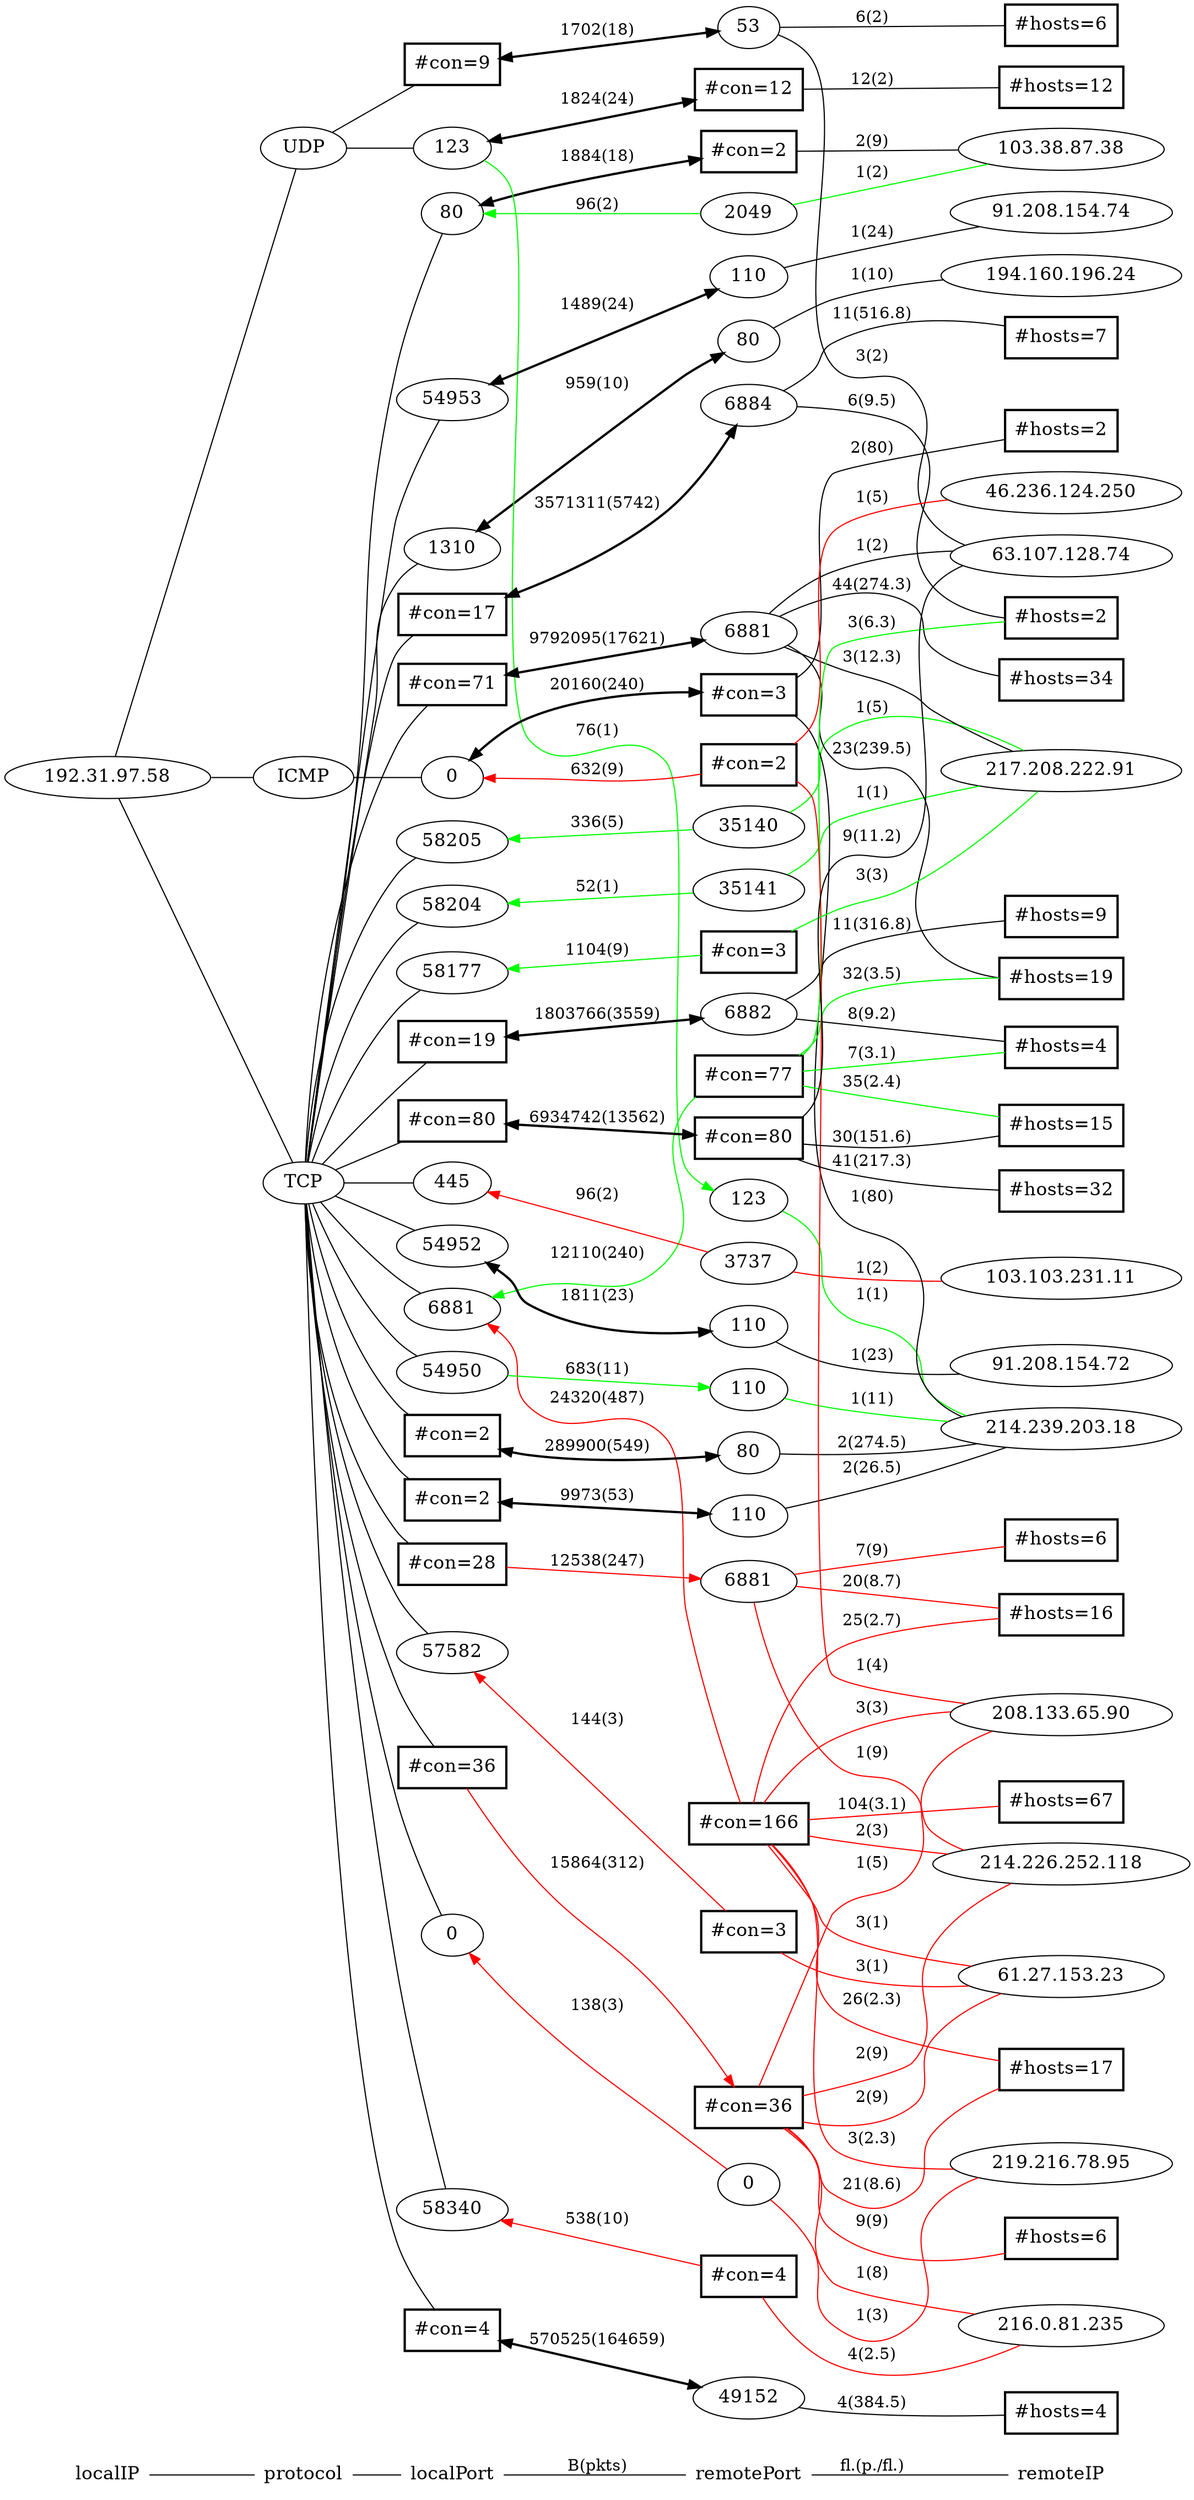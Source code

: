 graph G { /* Created by hpg2dot3() */
rankdir=LR;
node[shape=plaintext,fontsize=16];
"localIP"--"protocol"--"localPort""localPort"--"remotePort"[label="B(pkts)"]"remotePort"--"remoteIP"[label="fl.(p./fl.)"]
node[shape=ellipse];
subgraph 0 {rank=same;"localIP";k1_3223281978;}
k1_3223281978[label="192.31.97.58"];
k1_3223281978--k2_6;
k1_3223281978--k2_17;
k1_3223281978--k2_1;
subgraph 1 {rank=same;"protocol";k2_6;k2_1;k2_17;}
k2_6[label="TCP"];
k2_1[label="ICMP"];
k2_17[label="UDP"];
k2_6--k3_268435536;
k2_6--k3_268436766;
k2_6--k3_268493633;
k2_6--k3_268435456;
k2_6--k3_268442337;
k2_6--k3_268490406;
k2_17--k3_123;
k2_1--k3_536870912;
k2_6--k3_268490409;
k2_6--k3_268493661;
k2_6--k3_268493038;
k2_6--k3_268493796;
k2_6--k3_268435901;
k2_6--k3_268493660;
k2_6--k3_268490408;
k2_6--k3_284885009;
k2_6--k3_270401540;
k2_6--k3_279183362;
k2_6--k3_4259920;
k2_6--k3_4194340;
k2_6--k3_284753991;
k2_6--k3_284819475;
k2_17--k3_131081;
k2_6--k3_279511042;
k2_6--k3_284950556;
subgraph 2 {rank=same;"localPort";k3_279511042;k3_284950556;k3_279183362;k3_268435901;k3_268493038;k3_268435456;k3_268490406;k3_131081;k3_536870912;k3_4194340;k3_268490409;k3_268493796;k3_268442337;k3_268493633;k3_270401540;k3_4259920;k3_284819475;k3_268493660;k3_123;k3_284885009;k3_268435536;k3_284753991;k3_268490408;k3_268493661;k3_268436766;}
k3_279511042[label="#con=2", shape=box, style=bold];
k3_284950556[label="#con=28", shape=box, style=bold];
k3_279183362[label="#con=2", shape=box, style=bold];
k3_268435901[label="445"];
k3_268493038[label="57582"];
k3_268435456[label="0"];
k3_268490406[label="54950"];
k3_131081[label="#con=9", shape=box, style=bold];
k3_536870912[label="0"];
k3_4194340[label="#con=36", shape=box, style=bold];
k3_268490409[label="54953"];
k3_268493796[label="58340"];
k3_268442337[label="6881"];
k3_268493633[label="58177"];
k3_270401540[label="#con=4", shape=box, style=bold];
k3_4259920[label="#con=80", shape=box, style=bold];
k3_284819475[label="#con=19", shape=box, style=bold];
k3_268493660[label="58204"];
k3_123[label="123"];
k3_284885009[label="#con=17", shape=box, style=bold];
k3_268435536[label="80"];
k3_284753991[label="#con=71", shape=box, style=bold];
k3_268490408[label="54952"];
k3_268493661[label="58205"];
k3_268436766[label="1310"];
k3_268435456--k4_1342636032[dir=back, color=red][label="138(3)"];
k3_123--k4_2147811451[dir=forward, color=green][label="76(1)"];
k3_268490409--k4_268632174[style=bold,dir=both][label="1489(24)"];
k3_268493661--k4_2416347460[dir=back, color=green][label="336(5)"];
k3_268435901--k4_1342181017[dir=back, color=red][label="96(2)"];
k3_268435536--k4_2415986689[dir=back, color=green][label="96(2)"];
k3_268490406--k4_2416246894[dir=forward, color=green][label="683(11)"];
k3_268493660--k4_2416347461[dir=back, color=green][label="52(1)"];
k3_268436766--k4_268697680[style=bold,dir=both][label="959(10)"];
k3_268490408--k4_268566638[style=bold,dir=both][label="1811(23)"];
k3_284950556--k4_1342773985[dir=forward, color=red][label="12538(247)"];
k3_279511042--k4_268763216[style=bold,dir=both][label="289900(549)"];
k3_284753991--k4_269163233[style=bold,dir=both][label="9792095(17621)"];
k3_270401540--k4_269008896[style=bold,dir=both][label="570525(164659)"];
k3_279183362--k4_268763246[style=bold,dir=both][label="9973(53)"];
k3_284885009--k4_269228772[style=bold,dir=both][label="3571311(5742)"];
k3_284819475--k4_269294306[style=bold,dir=both][label="1803766(3559)"];
k3_131081--k4_655413[style=bold,dir=both][label="1702(18)"];
k3_268493038--k4_1119813635[dir=back, color=red][label="144(3)"];
k3_268435536--k4_72220674[style=bold,dir=both][label="1884(18)"];
k3_268442337--k4_1107886246[dir=back, color=red][label="24320(487)"];
k3_536870912--k4_68157443[style=bold,dir=both][label="20160(240)"];
k3_123--k4_83296268[style=bold,dir=both][label="1824(24)"];
k3_268442337--k4_2315452493[dir=back, color=green][label="12110(240)"];
k3_268493796--k4_1119092740[dir=back, color=red][label="538(10)"];
k3_536870912--k4_1115619330[dir=back, color=red][label="632(9)"];
k3_268493633--k4_2329542659[dir=back, color=green][label="1104(9)"];
k3_4259920--k4_71368784[style=bold,dir=both][label="6934742(13562)"];
k3_4194340--k4_1094713380[dir=forward, color=red][label="15864(312)"];
subgraph 3 {rank=same;"remotePort";k4_268763216;k4_268632174;k4_1119813635;k4_268697680;k4_2329542659;k4_2416347460;k4_2415986689;k4_71368784;k4_1342181017;k4_269008896;k4_1094713380;k4_1115619330;k4_269163233;k4_269228772;k4_655413;k4_269294306;k4_1119092740;k4_1342636032;k4_83296268;k4_2147811451;k4_268566638;k4_1107886246;k4_1342773985;k4_268763246;k4_68157443;k4_72220674;k4_2416347461;k4_2416246894;k4_2315452493;}
k4_268763216[label="80"];
k4_268632174[label="110"];
k4_1119813635[label="#con=3", shape=box, style=bold];
k4_268697680[label="80"];
k4_2329542659[label="#con=3", shape=box, style=bold];
k4_2416347460[label="35140"];
k4_2415986689[label="2049"];
k4_71368784[label="#con=80", shape=box, style=bold];
k4_1342181017[label="3737"];
k4_269008896[label="49152"];
k4_1094713380[label="#con=36", shape=box, style=bold];
k4_1115619330[label="#con=2", shape=box, style=bold];
k4_269163233[label="6881"];
k4_269228772[label="6884"];
k4_655413[label="53"];
k4_269294306[label="6882"];
k4_1119092740[label="#con=4", shape=box, style=bold];
k4_1342636032[label="0"];
k4_83296268[label="#con=12", shape=box, style=bold];
k4_2147811451[label="123"];
k4_268566638[label="110"];
k4_1107886246[label="#con=166", shape=box, style=bold];
k4_1342773985[label="6881"];
k4_268763246[label="110"];
k4_68157443[label="#con=3", shape=box, style=bold];
k4_72220674[label="#con=2", shape=box, style=bold];
k4_2416347461[label="35141"];
k4_2416246894[label="110"];
k4_2315452493[label="#con=77", shape=box, style=bold];
k4_1342181017--k5_1734862603[color=red][label="1(2)"];
k4_269163233--k5_1064009802[label="1(2)"];
k4_268763246--k5_3606039314[label="2(26.5)"];
k4_268632174--k5_1540397642[label="1(24)"];
k4_2416246894--k5_3606039314[color=green][label="1(11)"];
k4_2415986689--k5_1730565926[color=green][label="1(2)"];
k4_2416347461--k5_3654344283[color=green][label="1(1)"];
k4_268566638--k5_1540397640[label="1(23)"];
k4_268763216--k5_3606039314[label="2(274.5)"];
k4_655413--k5_1064009802[label="3(2)"];
k4_1342636032--k5_3688386143[color=red][label="1(3)"];
k4_268697680--k5_3265315864[label="1(10)"];
k4_2147811451--k5_3606039314[color=green][label="1(1)"];
k4_269163233--k5_3654344283[label="3(12.3)"];
k4_2416347460--k5_3654344283[color=green][label="1(5)"];
k4_1342773985--k5_3605199990[color=red][label="1(9)"];
k4_68157443--k5_3606039314[label="1(80)"];
k4_1107886246--k5_3605199990[color=red][label="2(3)"];
k4_1119813635--k5_1025218839[color=red][label="3(1)"];
k4_1094713380--k5_3605199990[color=red][label="2(9)"];
k4_1115619330--k5_3498393946[color=red][label="1(4)"];
k4_1107886246--k5_3688386143[color=red][label="3(2.3)"];
k4_1107886246--k5_1025218839[color=red][label="3(1)"];
k4_1119092740--k5_3623899627[color=red][label="4(2.5)"];
k4_1107886246--k5_3498393946[color=red][label="3(3)"];
k4_2329542659--k5_3654344283[color=green][label="3(3)"];
k4_72220674--k5_1730565926[label="2(9)"];
k4_1094713380--k5_3623899627[color=red][label="1(8)"];
k4_71368784--k5_1064009802[label="9(11.2)"];
k4_1115619330--k5_787250426[color=red][label="1(5)"];
k4_1094713380--k5_1025218839[color=red][label="2(9)"];
k4_1094713380--k5_3498393946[color=red][label="1(5)"];
k4_269228772--k5_4293787650[label="6(9.5)"];
k4_1342773985--k5_4294508560[color=red][label="20(8.7)"];
k4_269228772--k5_4294311943[label="11(516.8)"];
k4_269163233--k5_4294901779[label="23(239.5)"];
k4_269008896--k5_4293656580[label="4(384.5)"];
k4_655413--k5_4293918726[label="6(2)"];
k4_1342773985--k5_4293853190[color=red][label="7(9)"];
k4_269294306--k5_4294246404[label="8(9.2)"];
k4_269163233--k5_4294639650[label="44(274.3)"];
k4_269294306--k5_4294705161[label="11(316.8)"];
k4_2315452493--k5_4293984271[color=green][label="35(2.4)"];
k4_1107886246--k5_4294508560[color=red][label="25(2.7)"];
k4_1094713380--k5_4294180870[color=red][label="9(9)"];
k4_1107886246--k5_4294574097[color=red][label="26(2.3)"];
k4_83296268--k5_4294377484[label="12(2)"];
k4_68157443--k5_4293197826[label="2(80)"];
k4_71368784--k5_4293984271[label="30(151.6)"];
k4_2315452493--k5_4294901779[color=green][label="32(3.5)"];
k4_1107886246--k5_4294836291[color=red][label="104(3.1)"];
k4_2315452493--k5_4294246404[color=green][label="7(3.1)"];
k4_71368784--k5_4294770720[label="41(217.3)"];
k4_1094713380--k5_4294574097[color=red][label="21(8.6)"];
k4_2315452493--k5_4293787650[color=green][label="3(6.3)"];
subgraph 4 {rank=same;"remoteIP";k5_3606039314;k5_3623899627;k5_4294180870;k5_4294901779;k5_4294901779;k5_3498393946;k5_1540397642;k5_1730565926;k5_4293656580;k5_4293787650;k5_4294508560;k5_3688386143;k5_1540397640;k5_4294508560;k5_4293984271;k5_4294639650;k5_3605199990;k5_4293853190;k5_1730565926;k5_3654344283;k5_4294836291;k5_1064009802;k5_3605199990;k5_4294246404;k5_1064009802;k5_4294246404;k5_4294377484;k5_3688386143;k5_4293787650;k5_787250426;k5_4293918726;k5_4294574097;k5_1025218839;k5_3654344283;k5_4294311943;k5_4294770720;k5_4293197826;k5_4294705161;k5_1734862603;k5_3265315864;k5_3606039314;}
k5_3606039314[label="214.239.203.18"];
k5_3623899627[label="216.0.81.235"];
k5_4294180870[label="#hosts=6", shape=box, style=bold];
k5_4294901779[label="#hosts=19", shape=box, style=bold];
k5_4294901779[label="#hosts=19", shape=box, style=bold];
k5_3498393946[label="208.133.65.90"];
k5_1540397642[label="91.208.154.74"];
k5_1730565926[label="103.38.87.38"];
k5_4293656580[label="#hosts=4", shape=box, style=bold];
k5_4293787650[label="#hosts=2", shape=box, style=bold];
k5_4294508560[label="#hosts=16", shape=box, style=bold];
k5_3688386143[label="219.216.78.95"];
k5_1540397640[label="91.208.154.72"];
k5_4294508560[label="#hosts=16", shape=box, style=bold];
k5_4293984271[label="#hosts=15", shape=box, style=bold];
k5_4294639650[label="#hosts=34", shape=box, style=bold];
k5_3605199990[label="214.226.252.118"];
k5_4293853190[label="#hosts=6", shape=box, style=bold];
k5_1730565926[label="103.38.87.38"];
k5_3654344283[label="217.208.222.91"];
k5_4294836291[label="#hosts=67", shape=box, style=bold];
k5_1064009802[label="63.107.128.74"];
k5_3605199990[label="214.226.252.118"];
k5_4294246404[label="#hosts=4", shape=box, style=bold];
k5_1064009802[label="63.107.128.74"];
k5_4294246404[label="#hosts=4", shape=box, style=bold];
k5_4294377484[label="#hosts=12", shape=box, style=bold];
k5_3688386143[label="219.216.78.95"];
k5_4293787650[label="#hosts=2", shape=box, style=bold];
k5_787250426[label="46.236.124.250"];
k5_4293918726[label="#hosts=6", shape=box, style=bold];
k5_4294574097[label="#hosts=17", shape=box, style=bold];
k5_1025218839[label="61.27.153.23"];
k5_3654344283[label="217.208.222.91"];
k5_4294311943[label="#hosts=7", shape=box, style=bold];
k5_4294770720[label="#hosts=32", shape=box, style=bold];
k5_4293197826[label="#hosts=2", shape=box, style=bold];
k5_4294705161[label="#hosts=9", shape=box, style=bold];
k5_1734862603[label="103.103.231.11"];
k5_3265315864[label="194.160.196.24"];
k5_3606039314[label="214.239.203.18"];
}
